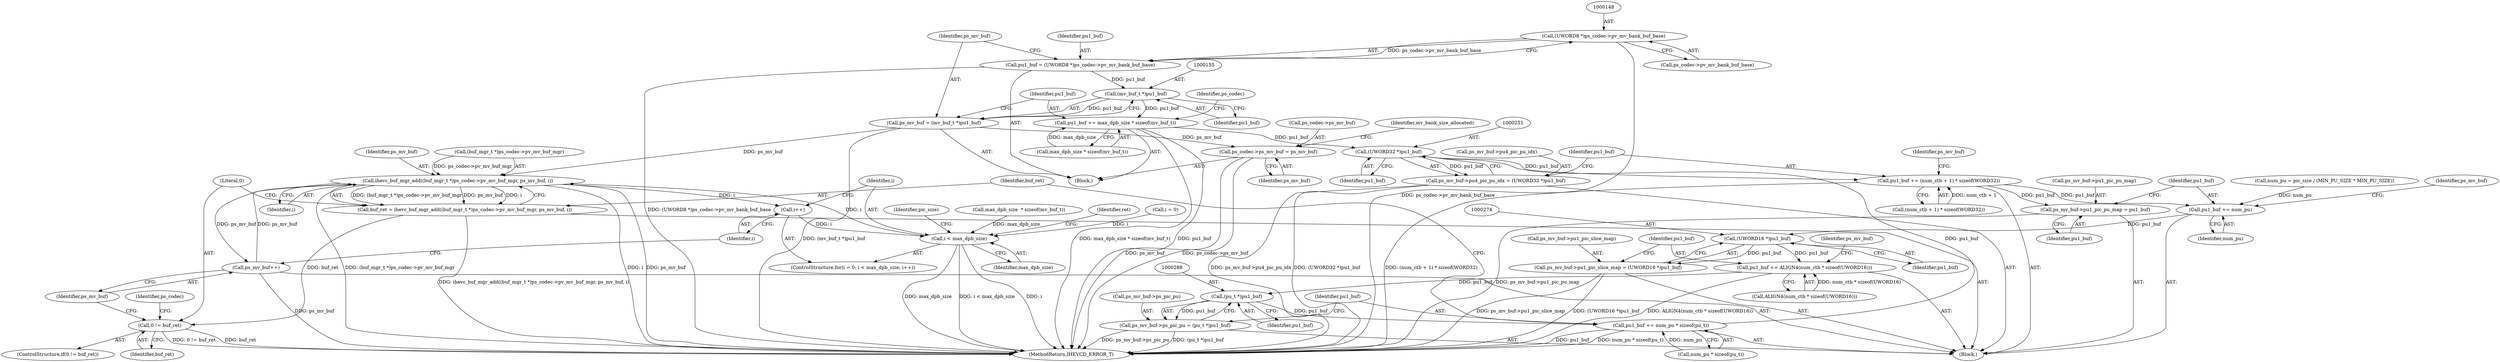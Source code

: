 digraph "0_Android_913d9e8d93d6b81bb8eac3fc2c1426651f5b259d_1@pointer" {
"1000147" [label="(Call,(UWORD8 *)ps_codec->pv_mv_bank_buf_base)"];
"1000145" [label="(Call,pu1_buf = (UWORD8 *)ps_codec->pv_mv_bank_buf_base)"];
"1000154" [label="(Call,(mv_buf_t *)pu1_buf)"];
"1000152" [label="(Call,ps_mv_buf = (mv_buf_t *)pu1_buf)"];
"1000163" [label="(Call,ps_codec->ps_mv_buf = ps_mv_buf)"];
"1000298" [label="(Call,ihevc_buf_mgr_add((buf_mgr_t *)ps_codec->pv_mv_buf_mgr, ps_mv_buf, i))"];
"1000197" [label="(Call,i++)"];
"1000194" [label="(Call,i < max_dpb_size)"];
"1000296" [label="(Call,buf_ret = ihevc_buf_mgr_add((buf_mgr_t *)ps_codec->pv_mv_buf_mgr, ps_mv_buf, i))"];
"1000307" [label="(Call,0 != buf_ret)"];
"1000320" [label="(Call,ps_mv_buf++)"];
"1000157" [label="(Call,pu1_buf += max_dpb_size * sizeof(mv_buf_t))"];
"1000250" [label="(Call,(UWORD32 *)pu1_buf)"];
"1000246" [label="(Call,ps_mv_buf->pu4_pic_pu_idx = (UWORD32 *)pu1_buf)"];
"1000253" [label="(Call,pu1_buf += (num_ctb + 1) * sizeof(WORD32))"];
"1000261" [label="(Call,ps_mv_buf->pu1_pic_pu_map = pu1_buf)"];
"1000266" [label="(Call,pu1_buf += num_pu)"];
"1000273" [label="(Call,(UWORD16 *)pu1_buf)"];
"1000269" [label="(Call,ps_mv_buf->pu1_pic_slice_map = (UWORD16 *)pu1_buf)"];
"1000276" [label="(Call,pu1_buf += ALIGN4(num_ctb * sizeof(UWORD16)))"];
"1000287" [label="(Call,(pu_t *)pu1_buf)"];
"1000283" [label="(Call,ps_mv_buf->ps_pic_pu = (pu_t *)pu1_buf)"];
"1000290" [label="(Call,pu1_buf += num_pu * sizeof(pu_t))"];
"1000261" [label="(Call,ps_mv_buf->pu1_pic_pu_map = pu1_buf)"];
"1000252" [label="(Identifier,pu1_buf)"];
"1000250" [label="(Call,(UWORD32 *)pu1_buf)"];
"1000308" [label="(Literal,0)"];
"1000149" [label="(Call,ps_codec->pv_mv_bank_buf_base)"];
"1000305" [label="(Identifier,i)"];
"1000307" [label="(Call,0 != buf_ret)"];
"1000265" [label="(Identifier,pu1_buf)"];
"1000283" [label="(Call,ps_mv_buf->ps_pic_pu = (pu_t *)pu1_buf)"];
"1000147" [label="(Call,(UWORD8 *)ps_codec->pv_mv_bank_buf_base)"];
"1000146" [label="(Identifier,pu1_buf)"];
"1000153" [label="(Identifier,ps_mv_buf)"];
"1000167" [label="(Identifier,ps_mv_buf)"];
"1000253" [label="(Call,pu1_buf += (num_ctb + 1) * sizeof(WORD32))"];
"1000268" [label="(Identifier,num_pu)"];
"1000273" [label="(Call,(UWORD16 *)pu1_buf)"];
"1000198" [label="(Identifier,i)"];
"1000156" [label="(Identifier,pu1_buf)"];
"1000324" [label="(MethodReturn,IHEVCD_ERROR_T)"];
"1000277" [label="(Identifier,pu1_buf)"];
"1000323" [label="(Identifier,ret)"];
"1000287" [label="(Call,(pu_t *)pu1_buf)"];
"1000306" [label="(ControlStructure,if(0 != buf_ret))"];
"1000165" [label="(Identifier,ps_codec)"];
"1000164" [label="(Call,ps_codec->ps_mv_buf)"];
"1000197" [label="(Call,i++)"];
"1000291" [label="(Identifier,pu1_buf)"];
"1000152" [label="(Call,ps_mv_buf = (mv_buf_t *)pu1_buf)"];
"1000254" [label="(Identifier,pu1_buf)"];
"1000276" [label="(Call,pu1_buf += ALIGN4(num_ctb * sizeof(UWORD16)))"];
"1000195" [label="(Identifier,i)"];
"1000269" [label="(Call,ps_mv_buf->pu1_pic_slice_map = (UWORD16 *)pu1_buf)"];
"1000304" [label="(Identifier,ps_mv_buf)"];
"1000157" [label="(Call,pu1_buf += max_dpb_size * sizeof(mv_buf_t))"];
"1000296" [label="(Call,buf_ret = ihevc_buf_mgr_add((buf_mgr_t *)ps_codec->pv_mv_buf_mgr, ps_mv_buf, i))"];
"1000194" [label="(Call,i < max_dpb_size)"];
"1000292" [label="(Call,num_pu * sizeof(pu_t))"];
"1000266" [label="(Call,pu1_buf += num_pu)"];
"1000275" [label="(Identifier,pu1_buf)"];
"1000270" [label="(Call,ps_mv_buf->pu1_pic_slice_map)"];
"1000159" [label="(Call,max_dpb_size * sizeof(mv_buf_t))"];
"1000163" [label="(Call,ps_codec->ps_mv_buf = ps_mv_buf)"];
"1000255" [label="(Call,(num_ctb + 1) * sizeof(WORD32))"];
"1000262" [label="(Call,ps_mv_buf->pu1_pic_pu_map)"];
"1000190" [label="(ControlStructure,for(i = 0; i < max_dpb_size; i++))"];
"1000284" [label="(Call,ps_mv_buf->ps_pic_pu)"];
"1000297" [label="(Identifier,buf_ret)"];
"1000191" [label="(Call,i = 0)"];
"1000247" [label="(Call,ps_mv_buf->pu4_pic_pu_idx)"];
"1000267" [label="(Identifier,pu1_buf)"];
"1000278" [label="(Call,ALIGN4(num_ctb * sizeof(UWORD16)))"];
"1000106" [label="(Block,)"];
"1000263" [label="(Identifier,ps_mv_buf)"];
"1000158" [label="(Identifier,pu1_buf)"];
"1000199" [label="(Block,)"];
"1000299" [label="(Call,(buf_mgr_t *)ps_codec->pv_mv_buf_mgr)"];
"1000298" [label="(Call,ihevc_buf_mgr_add((buf_mgr_t *)ps_codec->pv_mv_buf_mgr, ps_mv_buf, i))"];
"1000271" [label="(Identifier,ps_mv_buf)"];
"1000246" [label="(Call,ps_mv_buf->pu4_pic_pu_idx = (UWORD32 *)pu1_buf)"];
"1000314" [label="(Identifier,ps_codec)"];
"1000145" [label="(Call,pu1_buf = (UWORD8 *)ps_codec->pv_mv_bank_buf_base)"];
"1000154" [label="(Call,(mv_buf_t *)pu1_buf)"];
"1000169" [label="(Identifier,mv_bank_size_allocated)"];
"1000321" [label="(Identifier,ps_mv_buf)"];
"1000215" [label="(Call,num_pu = pic_size / (MIN_PU_SIZE * MIN_PU_SIZE))"];
"1000289" [label="(Identifier,pu1_buf)"];
"1000205" [label="(Identifier,pic_size)"];
"1000320" [label="(Call,ps_mv_buf++)"];
"1000196" [label="(Identifier,max_dpb_size)"];
"1000290" [label="(Call,pu1_buf += num_pu * sizeof(pu_t))"];
"1000285" [label="(Identifier,ps_mv_buf)"];
"1000309" [label="(Identifier,buf_ret)"];
"1000174" [label="(Call,max_dpb_size  * sizeof(mv_buf_t))"];
"1000147" -> "1000145"  [label="AST: "];
"1000147" -> "1000149"  [label="CFG: "];
"1000148" -> "1000147"  [label="AST: "];
"1000149" -> "1000147"  [label="AST: "];
"1000145" -> "1000147"  [label="CFG: "];
"1000147" -> "1000324"  [label="DDG: ps_codec->pv_mv_bank_buf_base"];
"1000147" -> "1000145"  [label="DDG: ps_codec->pv_mv_bank_buf_base"];
"1000145" -> "1000106"  [label="AST: "];
"1000146" -> "1000145"  [label="AST: "];
"1000153" -> "1000145"  [label="CFG: "];
"1000145" -> "1000324"  [label="DDG: (UWORD8 *)ps_codec->pv_mv_bank_buf_base"];
"1000145" -> "1000154"  [label="DDG: pu1_buf"];
"1000154" -> "1000152"  [label="AST: "];
"1000154" -> "1000156"  [label="CFG: "];
"1000155" -> "1000154"  [label="AST: "];
"1000156" -> "1000154"  [label="AST: "];
"1000152" -> "1000154"  [label="CFG: "];
"1000154" -> "1000152"  [label="DDG: pu1_buf"];
"1000154" -> "1000157"  [label="DDG: pu1_buf"];
"1000152" -> "1000106"  [label="AST: "];
"1000153" -> "1000152"  [label="AST: "];
"1000158" -> "1000152"  [label="CFG: "];
"1000152" -> "1000324"  [label="DDG: (mv_buf_t *)pu1_buf"];
"1000152" -> "1000163"  [label="DDG: ps_mv_buf"];
"1000152" -> "1000298"  [label="DDG: ps_mv_buf"];
"1000163" -> "1000106"  [label="AST: "];
"1000163" -> "1000167"  [label="CFG: "];
"1000164" -> "1000163"  [label="AST: "];
"1000167" -> "1000163"  [label="AST: "];
"1000169" -> "1000163"  [label="CFG: "];
"1000163" -> "1000324"  [label="DDG: ps_codec->ps_mv_buf"];
"1000163" -> "1000324"  [label="DDG: ps_mv_buf"];
"1000298" -> "1000296"  [label="AST: "];
"1000298" -> "1000305"  [label="CFG: "];
"1000299" -> "1000298"  [label="AST: "];
"1000304" -> "1000298"  [label="AST: "];
"1000305" -> "1000298"  [label="AST: "];
"1000296" -> "1000298"  [label="CFG: "];
"1000298" -> "1000324"  [label="DDG: ps_mv_buf"];
"1000298" -> "1000324"  [label="DDG: (buf_mgr_t *)ps_codec->pv_mv_buf_mgr"];
"1000298" -> "1000324"  [label="DDG: i"];
"1000298" -> "1000197"  [label="DDG: i"];
"1000298" -> "1000296"  [label="DDG: (buf_mgr_t *)ps_codec->pv_mv_buf_mgr"];
"1000298" -> "1000296"  [label="DDG: ps_mv_buf"];
"1000298" -> "1000296"  [label="DDG: i"];
"1000299" -> "1000298"  [label="DDG: ps_codec->pv_mv_buf_mgr"];
"1000320" -> "1000298"  [label="DDG: ps_mv_buf"];
"1000194" -> "1000298"  [label="DDG: i"];
"1000298" -> "1000320"  [label="DDG: ps_mv_buf"];
"1000197" -> "1000190"  [label="AST: "];
"1000197" -> "1000198"  [label="CFG: "];
"1000198" -> "1000197"  [label="AST: "];
"1000195" -> "1000197"  [label="CFG: "];
"1000197" -> "1000194"  [label="DDG: i"];
"1000194" -> "1000190"  [label="AST: "];
"1000194" -> "1000196"  [label="CFG: "];
"1000195" -> "1000194"  [label="AST: "];
"1000196" -> "1000194"  [label="AST: "];
"1000205" -> "1000194"  [label="CFG: "];
"1000323" -> "1000194"  [label="CFG: "];
"1000194" -> "1000324"  [label="DDG: i < max_dpb_size"];
"1000194" -> "1000324"  [label="DDG: i"];
"1000194" -> "1000324"  [label="DDG: max_dpb_size"];
"1000191" -> "1000194"  [label="DDG: i"];
"1000174" -> "1000194"  [label="DDG: max_dpb_size"];
"1000296" -> "1000199"  [label="AST: "];
"1000297" -> "1000296"  [label="AST: "];
"1000308" -> "1000296"  [label="CFG: "];
"1000296" -> "1000324"  [label="DDG: ihevc_buf_mgr_add((buf_mgr_t *)ps_codec->pv_mv_buf_mgr, ps_mv_buf, i)"];
"1000296" -> "1000307"  [label="DDG: buf_ret"];
"1000307" -> "1000306"  [label="AST: "];
"1000307" -> "1000309"  [label="CFG: "];
"1000308" -> "1000307"  [label="AST: "];
"1000309" -> "1000307"  [label="AST: "];
"1000314" -> "1000307"  [label="CFG: "];
"1000321" -> "1000307"  [label="CFG: "];
"1000307" -> "1000324"  [label="DDG: buf_ret"];
"1000307" -> "1000324"  [label="DDG: 0 != buf_ret"];
"1000320" -> "1000199"  [label="AST: "];
"1000320" -> "1000321"  [label="CFG: "];
"1000321" -> "1000320"  [label="AST: "];
"1000198" -> "1000320"  [label="CFG: "];
"1000320" -> "1000324"  [label="DDG: ps_mv_buf"];
"1000157" -> "1000106"  [label="AST: "];
"1000157" -> "1000159"  [label="CFG: "];
"1000158" -> "1000157"  [label="AST: "];
"1000159" -> "1000157"  [label="AST: "];
"1000165" -> "1000157"  [label="CFG: "];
"1000157" -> "1000324"  [label="DDG: max_dpb_size * sizeof(mv_buf_t)"];
"1000157" -> "1000324"  [label="DDG: pu1_buf"];
"1000159" -> "1000157"  [label="DDG: max_dpb_size"];
"1000157" -> "1000250"  [label="DDG: pu1_buf"];
"1000250" -> "1000246"  [label="AST: "];
"1000250" -> "1000252"  [label="CFG: "];
"1000251" -> "1000250"  [label="AST: "];
"1000252" -> "1000250"  [label="AST: "];
"1000246" -> "1000250"  [label="CFG: "];
"1000250" -> "1000246"  [label="DDG: pu1_buf"];
"1000290" -> "1000250"  [label="DDG: pu1_buf"];
"1000250" -> "1000253"  [label="DDG: pu1_buf"];
"1000246" -> "1000199"  [label="AST: "];
"1000247" -> "1000246"  [label="AST: "];
"1000254" -> "1000246"  [label="CFG: "];
"1000246" -> "1000324"  [label="DDG: (UWORD32 *)pu1_buf"];
"1000246" -> "1000324"  [label="DDG: ps_mv_buf->pu4_pic_pu_idx"];
"1000253" -> "1000199"  [label="AST: "];
"1000253" -> "1000255"  [label="CFG: "];
"1000254" -> "1000253"  [label="AST: "];
"1000255" -> "1000253"  [label="AST: "];
"1000263" -> "1000253"  [label="CFG: "];
"1000253" -> "1000324"  [label="DDG: (num_ctb + 1) * sizeof(WORD32)"];
"1000255" -> "1000253"  [label="DDG: num_ctb + 1"];
"1000253" -> "1000261"  [label="DDG: pu1_buf"];
"1000253" -> "1000266"  [label="DDG: pu1_buf"];
"1000261" -> "1000199"  [label="AST: "];
"1000261" -> "1000265"  [label="CFG: "];
"1000262" -> "1000261"  [label="AST: "];
"1000265" -> "1000261"  [label="AST: "];
"1000267" -> "1000261"  [label="CFG: "];
"1000261" -> "1000324"  [label="DDG: ps_mv_buf->pu1_pic_pu_map"];
"1000266" -> "1000199"  [label="AST: "];
"1000266" -> "1000268"  [label="CFG: "];
"1000267" -> "1000266"  [label="AST: "];
"1000268" -> "1000266"  [label="AST: "];
"1000271" -> "1000266"  [label="CFG: "];
"1000215" -> "1000266"  [label="DDG: num_pu"];
"1000266" -> "1000273"  [label="DDG: pu1_buf"];
"1000273" -> "1000269"  [label="AST: "];
"1000273" -> "1000275"  [label="CFG: "];
"1000274" -> "1000273"  [label="AST: "];
"1000275" -> "1000273"  [label="AST: "];
"1000269" -> "1000273"  [label="CFG: "];
"1000273" -> "1000269"  [label="DDG: pu1_buf"];
"1000273" -> "1000276"  [label="DDG: pu1_buf"];
"1000269" -> "1000199"  [label="AST: "];
"1000270" -> "1000269"  [label="AST: "];
"1000277" -> "1000269"  [label="CFG: "];
"1000269" -> "1000324"  [label="DDG: (UWORD16 *)pu1_buf"];
"1000269" -> "1000324"  [label="DDG: ps_mv_buf->pu1_pic_slice_map"];
"1000276" -> "1000199"  [label="AST: "];
"1000276" -> "1000278"  [label="CFG: "];
"1000277" -> "1000276"  [label="AST: "];
"1000278" -> "1000276"  [label="AST: "];
"1000285" -> "1000276"  [label="CFG: "];
"1000276" -> "1000324"  [label="DDG: ALIGN4(num_ctb * sizeof(UWORD16))"];
"1000278" -> "1000276"  [label="DDG: num_ctb * sizeof(UWORD16)"];
"1000276" -> "1000287"  [label="DDG: pu1_buf"];
"1000287" -> "1000283"  [label="AST: "];
"1000287" -> "1000289"  [label="CFG: "];
"1000288" -> "1000287"  [label="AST: "];
"1000289" -> "1000287"  [label="AST: "];
"1000283" -> "1000287"  [label="CFG: "];
"1000287" -> "1000283"  [label="DDG: pu1_buf"];
"1000287" -> "1000290"  [label="DDG: pu1_buf"];
"1000283" -> "1000199"  [label="AST: "];
"1000284" -> "1000283"  [label="AST: "];
"1000291" -> "1000283"  [label="CFG: "];
"1000283" -> "1000324"  [label="DDG: ps_mv_buf->ps_pic_pu"];
"1000283" -> "1000324"  [label="DDG: (pu_t *)pu1_buf"];
"1000290" -> "1000199"  [label="AST: "];
"1000290" -> "1000292"  [label="CFG: "];
"1000291" -> "1000290"  [label="AST: "];
"1000292" -> "1000290"  [label="AST: "];
"1000297" -> "1000290"  [label="CFG: "];
"1000290" -> "1000324"  [label="DDG: pu1_buf"];
"1000290" -> "1000324"  [label="DDG: num_pu * sizeof(pu_t)"];
"1000292" -> "1000290"  [label="DDG: num_pu"];
}
